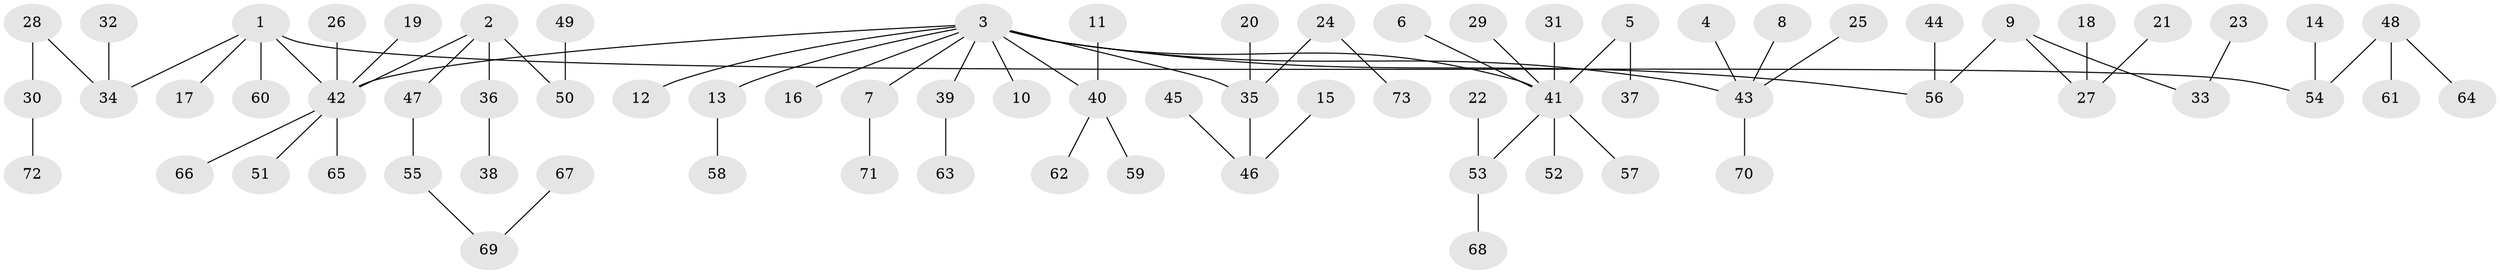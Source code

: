 // original degree distribution, {5: 0.0547945205479452, 2: 0.21232876712328766, 8: 0.00684931506849315, 3: 0.1506849315068493, 6: 0.02054794520547945, 4: 0.03424657534246575, 1: 0.5205479452054794}
// Generated by graph-tools (version 1.1) at 2025/26/03/09/25 03:26:24]
// undirected, 73 vertices, 72 edges
graph export_dot {
graph [start="1"]
  node [color=gray90,style=filled];
  1;
  2;
  3;
  4;
  5;
  6;
  7;
  8;
  9;
  10;
  11;
  12;
  13;
  14;
  15;
  16;
  17;
  18;
  19;
  20;
  21;
  22;
  23;
  24;
  25;
  26;
  27;
  28;
  29;
  30;
  31;
  32;
  33;
  34;
  35;
  36;
  37;
  38;
  39;
  40;
  41;
  42;
  43;
  44;
  45;
  46;
  47;
  48;
  49;
  50;
  51;
  52;
  53;
  54;
  55;
  56;
  57;
  58;
  59;
  60;
  61;
  62;
  63;
  64;
  65;
  66;
  67;
  68;
  69;
  70;
  71;
  72;
  73;
  1 -- 17 [weight=1.0];
  1 -- 34 [weight=1.0];
  1 -- 42 [weight=1.0];
  1 -- 54 [weight=1.0];
  1 -- 60 [weight=1.0];
  2 -- 36 [weight=1.0];
  2 -- 42 [weight=1.0];
  2 -- 47 [weight=1.0];
  2 -- 50 [weight=1.0];
  3 -- 7 [weight=1.0];
  3 -- 10 [weight=1.0];
  3 -- 12 [weight=1.0];
  3 -- 13 [weight=1.0];
  3 -- 16 [weight=1.0];
  3 -- 35 [weight=1.0];
  3 -- 39 [weight=1.0];
  3 -- 40 [weight=1.0];
  3 -- 41 [weight=1.0];
  3 -- 42 [weight=1.0];
  3 -- 43 [weight=1.0];
  3 -- 56 [weight=1.0];
  4 -- 43 [weight=1.0];
  5 -- 37 [weight=1.0];
  5 -- 41 [weight=1.0];
  6 -- 41 [weight=1.0];
  7 -- 71 [weight=1.0];
  8 -- 43 [weight=1.0];
  9 -- 27 [weight=1.0];
  9 -- 33 [weight=1.0];
  9 -- 56 [weight=1.0];
  11 -- 40 [weight=1.0];
  13 -- 58 [weight=1.0];
  14 -- 54 [weight=1.0];
  15 -- 46 [weight=1.0];
  18 -- 27 [weight=1.0];
  19 -- 42 [weight=1.0];
  20 -- 35 [weight=1.0];
  21 -- 27 [weight=1.0];
  22 -- 53 [weight=1.0];
  23 -- 33 [weight=1.0];
  24 -- 35 [weight=1.0];
  24 -- 73 [weight=1.0];
  25 -- 43 [weight=1.0];
  26 -- 42 [weight=1.0];
  28 -- 30 [weight=1.0];
  28 -- 34 [weight=1.0];
  29 -- 41 [weight=1.0];
  30 -- 72 [weight=1.0];
  31 -- 41 [weight=1.0];
  32 -- 34 [weight=1.0];
  35 -- 46 [weight=1.0];
  36 -- 38 [weight=1.0];
  39 -- 63 [weight=1.0];
  40 -- 59 [weight=1.0];
  40 -- 62 [weight=1.0];
  41 -- 52 [weight=1.0];
  41 -- 53 [weight=1.0];
  41 -- 57 [weight=1.0];
  42 -- 51 [weight=1.0];
  42 -- 65 [weight=1.0];
  42 -- 66 [weight=1.0];
  43 -- 70 [weight=1.0];
  44 -- 56 [weight=1.0];
  45 -- 46 [weight=1.0];
  47 -- 55 [weight=1.0];
  48 -- 54 [weight=1.0];
  48 -- 61 [weight=1.0];
  48 -- 64 [weight=1.0];
  49 -- 50 [weight=1.0];
  53 -- 68 [weight=1.0];
  55 -- 69 [weight=1.0];
  67 -- 69 [weight=1.0];
}
